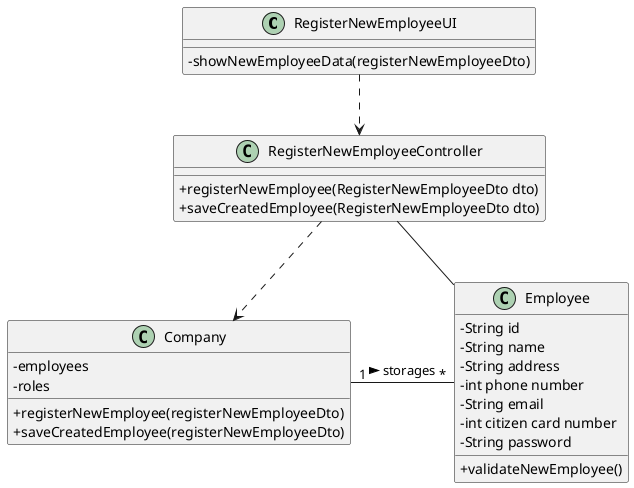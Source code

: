@startuml
skinparam classAttributeIconSize 0

class RegisterNewEmployeeUI {
-showNewEmployeeData(registerNewEmployeeDto)
}

class RegisterNewEmployeeController {
+registerNewEmployee(RegisterNewEmployeeDto dto)
+saveCreatedEmployee(RegisterNewEmployeeDto dto)
}

class Company {
-employees
-roles
+registerNewEmployee(registerNewEmployeeDto)
+saveCreatedEmployee(registerNewEmployeeDto)
}

class Employee{
- String id
- String name
- String address
- int phone number
- String email
- int citizen card number
- String password
+validateNewEmployee()
}

RegisterNewEmployeeUI ..> RegisterNewEmployeeController
RegisterNewEmployeeController ..> Company
Company "1" - "*" Employee : storages >
RegisterNewEmployeeController -- Employee

@enduml